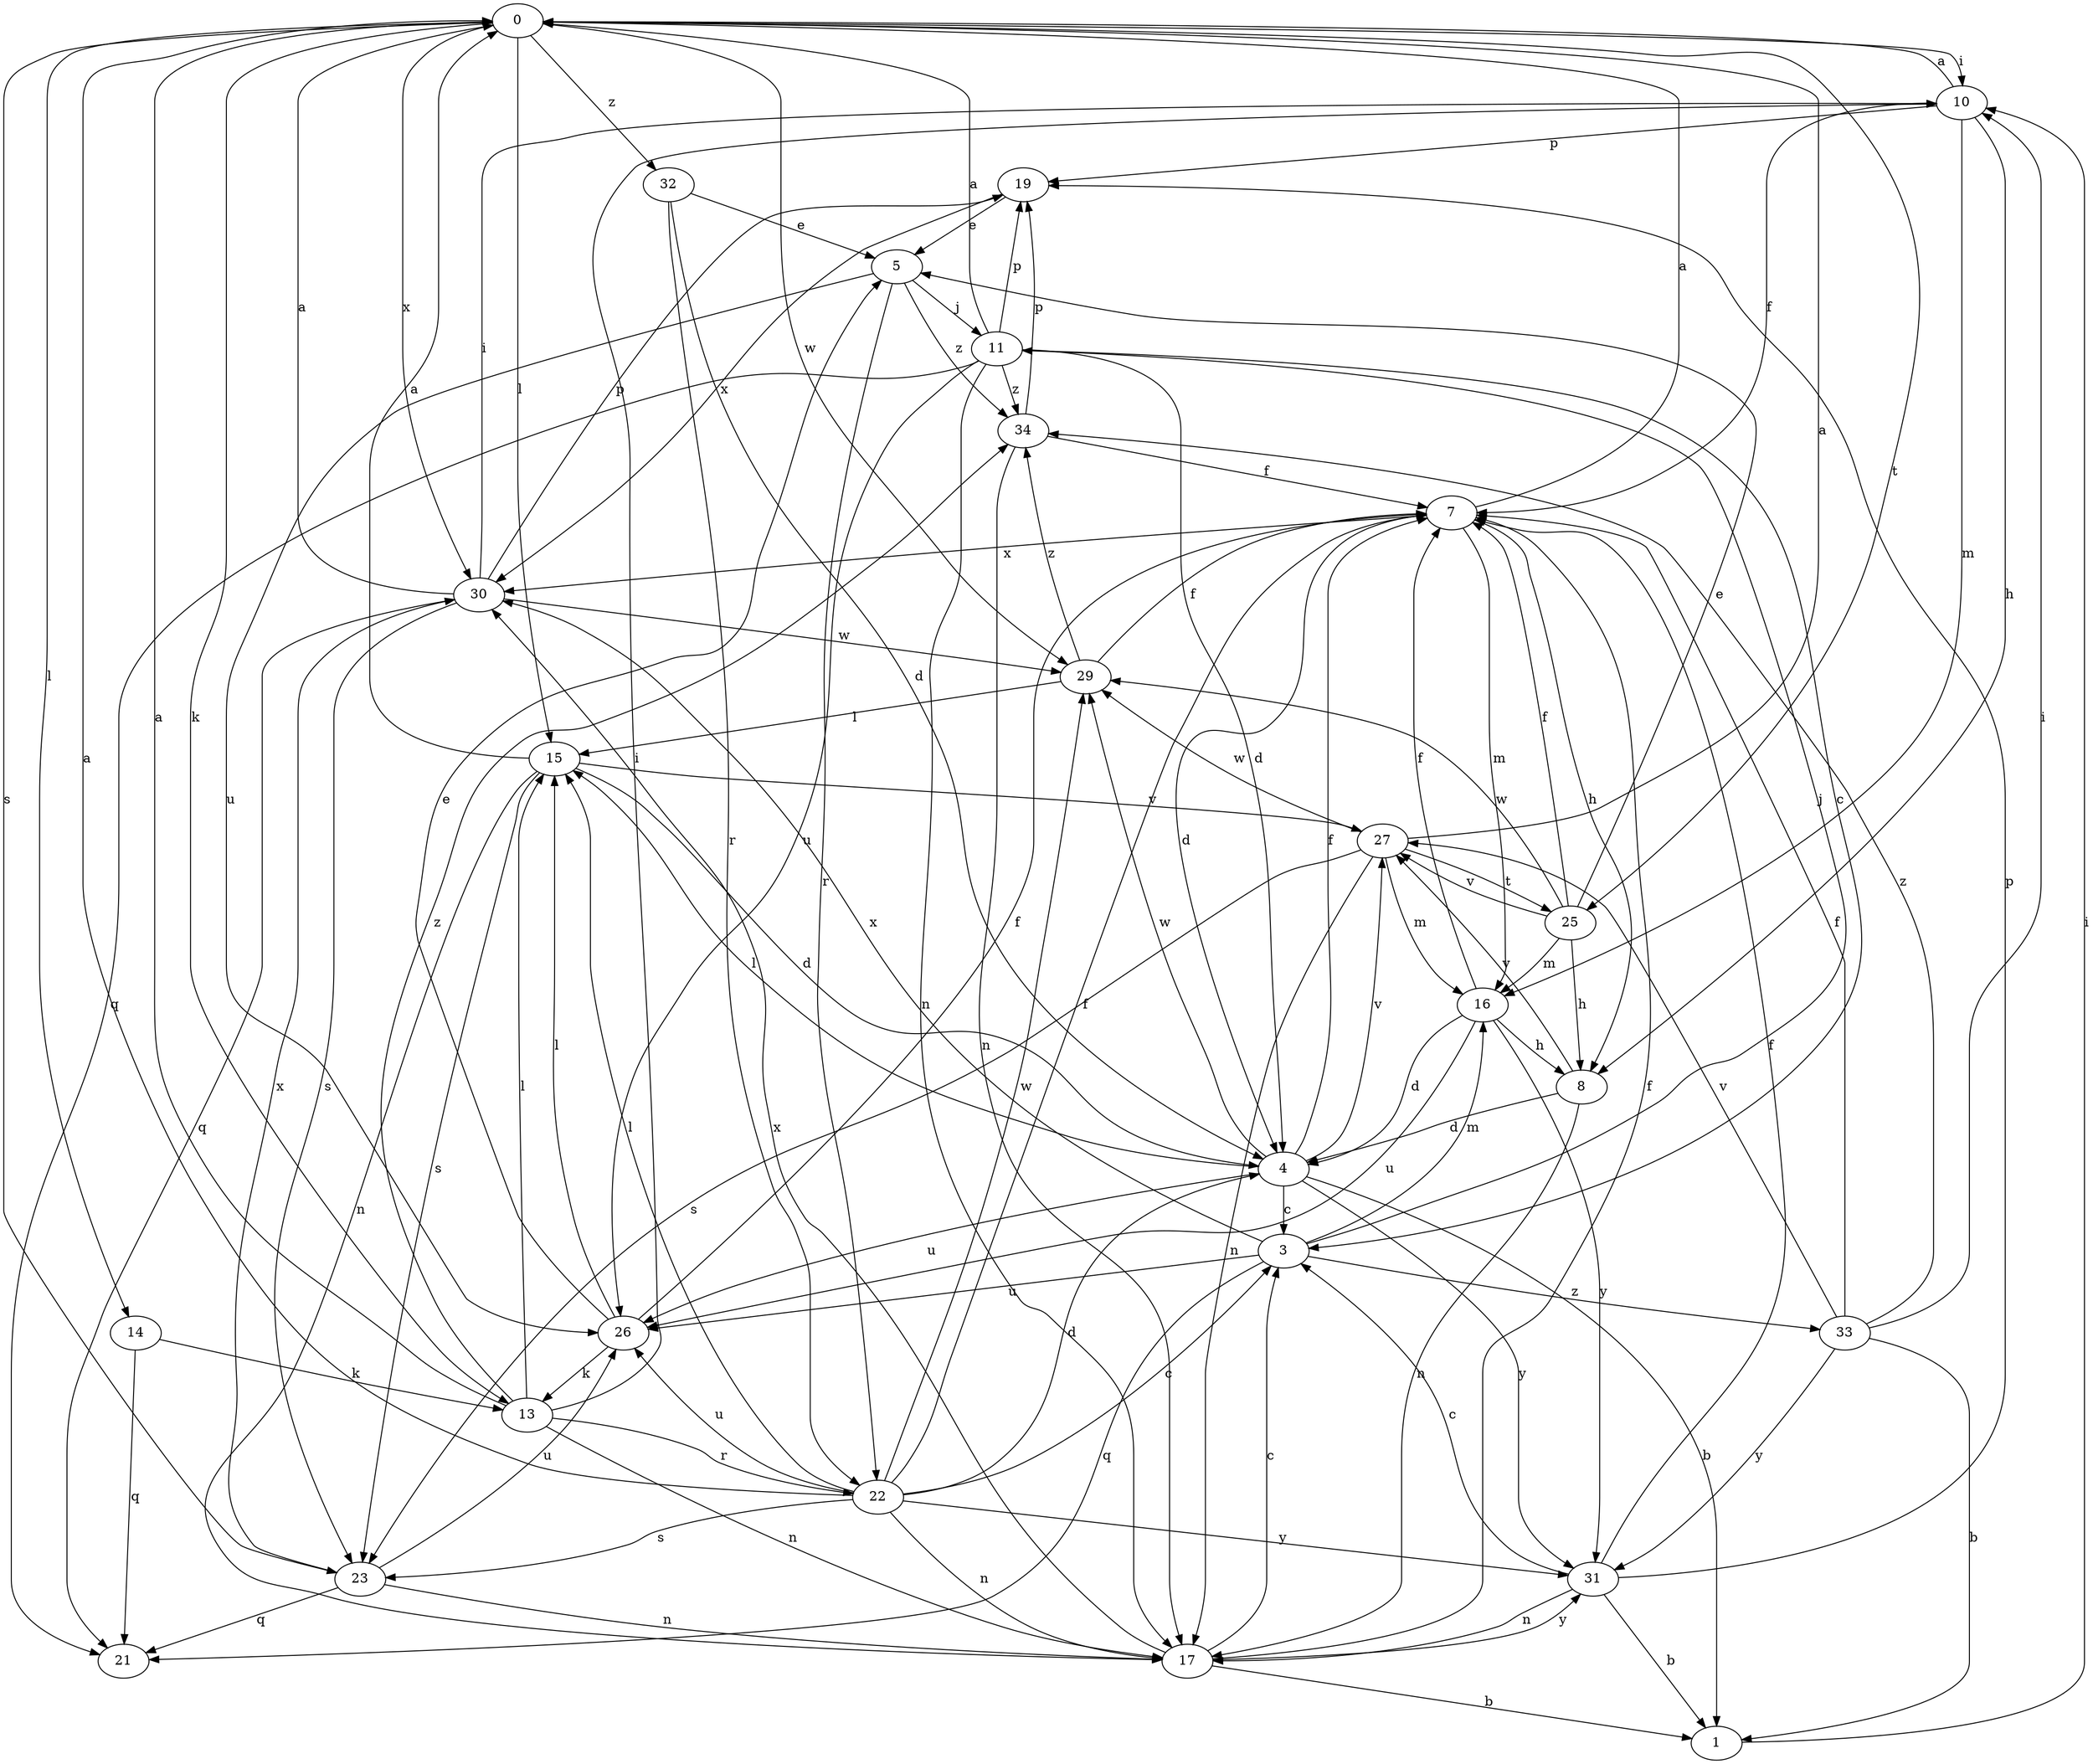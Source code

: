strict digraph  {
0;
1;
3;
4;
5;
7;
8;
10;
11;
13;
14;
15;
16;
17;
19;
21;
22;
23;
25;
26;
27;
29;
30;
31;
32;
33;
34;
0 -> 10  [label=i];
0 -> 13  [label=k];
0 -> 14  [label=l];
0 -> 15  [label=l];
0 -> 23  [label=s];
0 -> 25  [label=t];
0 -> 29  [label=w];
0 -> 30  [label=x];
0 -> 32  [label=z];
1 -> 10  [label=i];
3 -> 11  [label=j];
3 -> 16  [label=m];
3 -> 21  [label=q];
3 -> 26  [label=u];
3 -> 30  [label=x];
3 -> 33  [label=z];
4 -> 1  [label=b];
4 -> 3  [label=c];
4 -> 7  [label=f];
4 -> 15  [label=l];
4 -> 26  [label=u];
4 -> 27  [label=v];
4 -> 29  [label=w];
4 -> 31  [label=y];
5 -> 11  [label=j];
5 -> 22  [label=r];
5 -> 26  [label=u];
5 -> 34  [label=z];
7 -> 0  [label=a];
7 -> 4  [label=d];
7 -> 8  [label=h];
7 -> 16  [label=m];
7 -> 30  [label=x];
8 -> 4  [label=d];
8 -> 17  [label=n];
8 -> 27  [label=v];
10 -> 0  [label=a];
10 -> 7  [label=f];
10 -> 8  [label=h];
10 -> 16  [label=m];
10 -> 19  [label=p];
11 -> 0  [label=a];
11 -> 3  [label=c];
11 -> 4  [label=d];
11 -> 17  [label=n];
11 -> 19  [label=p];
11 -> 21  [label=q];
11 -> 26  [label=u];
11 -> 34  [label=z];
13 -> 0  [label=a];
13 -> 10  [label=i];
13 -> 15  [label=l];
13 -> 17  [label=n];
13 -> 22  [label=r];
13 -> 34  [label=z];
14 -> 13  [label=k];
14 -> 21  [label=q];
15 -> 0  [label=a];
15 -> 4  [label=d];
15 -> 17  [label=n];
15 -> 23  [label=s];
15 -> 27  [label=v];
16 -> 4  [label=d];
16 -> 7  [label=f];
16 -> 8  [label=h];
16 -> 26  [label=u];
16 -> 31  [label=y];
17 -> 1  [label=b];
17 -> 3  [label=c];
17 -> 7  [label=f];
17 -> 30  [label=x];
17 -> 31  [label=y];
19 -> 5  [label=e];
19 -> 30  [label=x];
22 -> 0  [label=a];
22 -> 3  [label=c];
22 -> 4  [label=d];
22 -> 7  [label=f];
22 -> 15  [label=l];
22 -> 17  [label=n];
22 -> 23  [label=s];
22 -> 26  [label=u];
22 -> 29  [label=w];
22 -> 31  [label=y];
23 -> 17  [label=n];
23 -> 21  [label=q];
23 -> 26  [label=u];
23 -> 30  [label=x];
25 -> 5  [label=e];
25 -> 7  [label=f];
25 -> 8  [label=h];
25 -> 16  [label=m];
25 -> 27  [label=v];
25 -> 29  [label=w];
26 -> 5  [label=e];
26 -> 7  [label=f];
26 -> 13  [label=k];
26 -> 15  [label=l];
27 -> 0  [label=a];
27 -> 16  [label=m];
27 -> 17  [label=n];
27 -> 23  [label=s];
27 -> 25  [label=t];
27 -> 29  [label=w];
29 -> 7  [label=f];
29 -> 15  [label=l];
29 -> 34  [label=z];
30 -> 0  [label=a];
30 -> 10  [label=i];
30 -> 19  [label=p];
30 -> 21  [label=q];
30 -> 23  [label=s];
30 -> 29  [label=w];
31 -> 1  [label=b];
31 -> 3  [label=c];
31 -> 7  [label=f];
31 -> 17  [label=n];
31 -> 19  [label=p];
32 -> 4  [label=d];
32 -> 5  [label=e];
32 -> 22  [label=r];
33 -> 1  [label=b];
33 -> 7  [label=f];
33 -> 10  [label=i];
33 -> 27  [label=v];
33 -> 31  [label=y];
33 -> 34  [label=z];
34 -> 7  [label=f];
34 -> 17  [label=n];
34 -> 19  [label=p];
}
